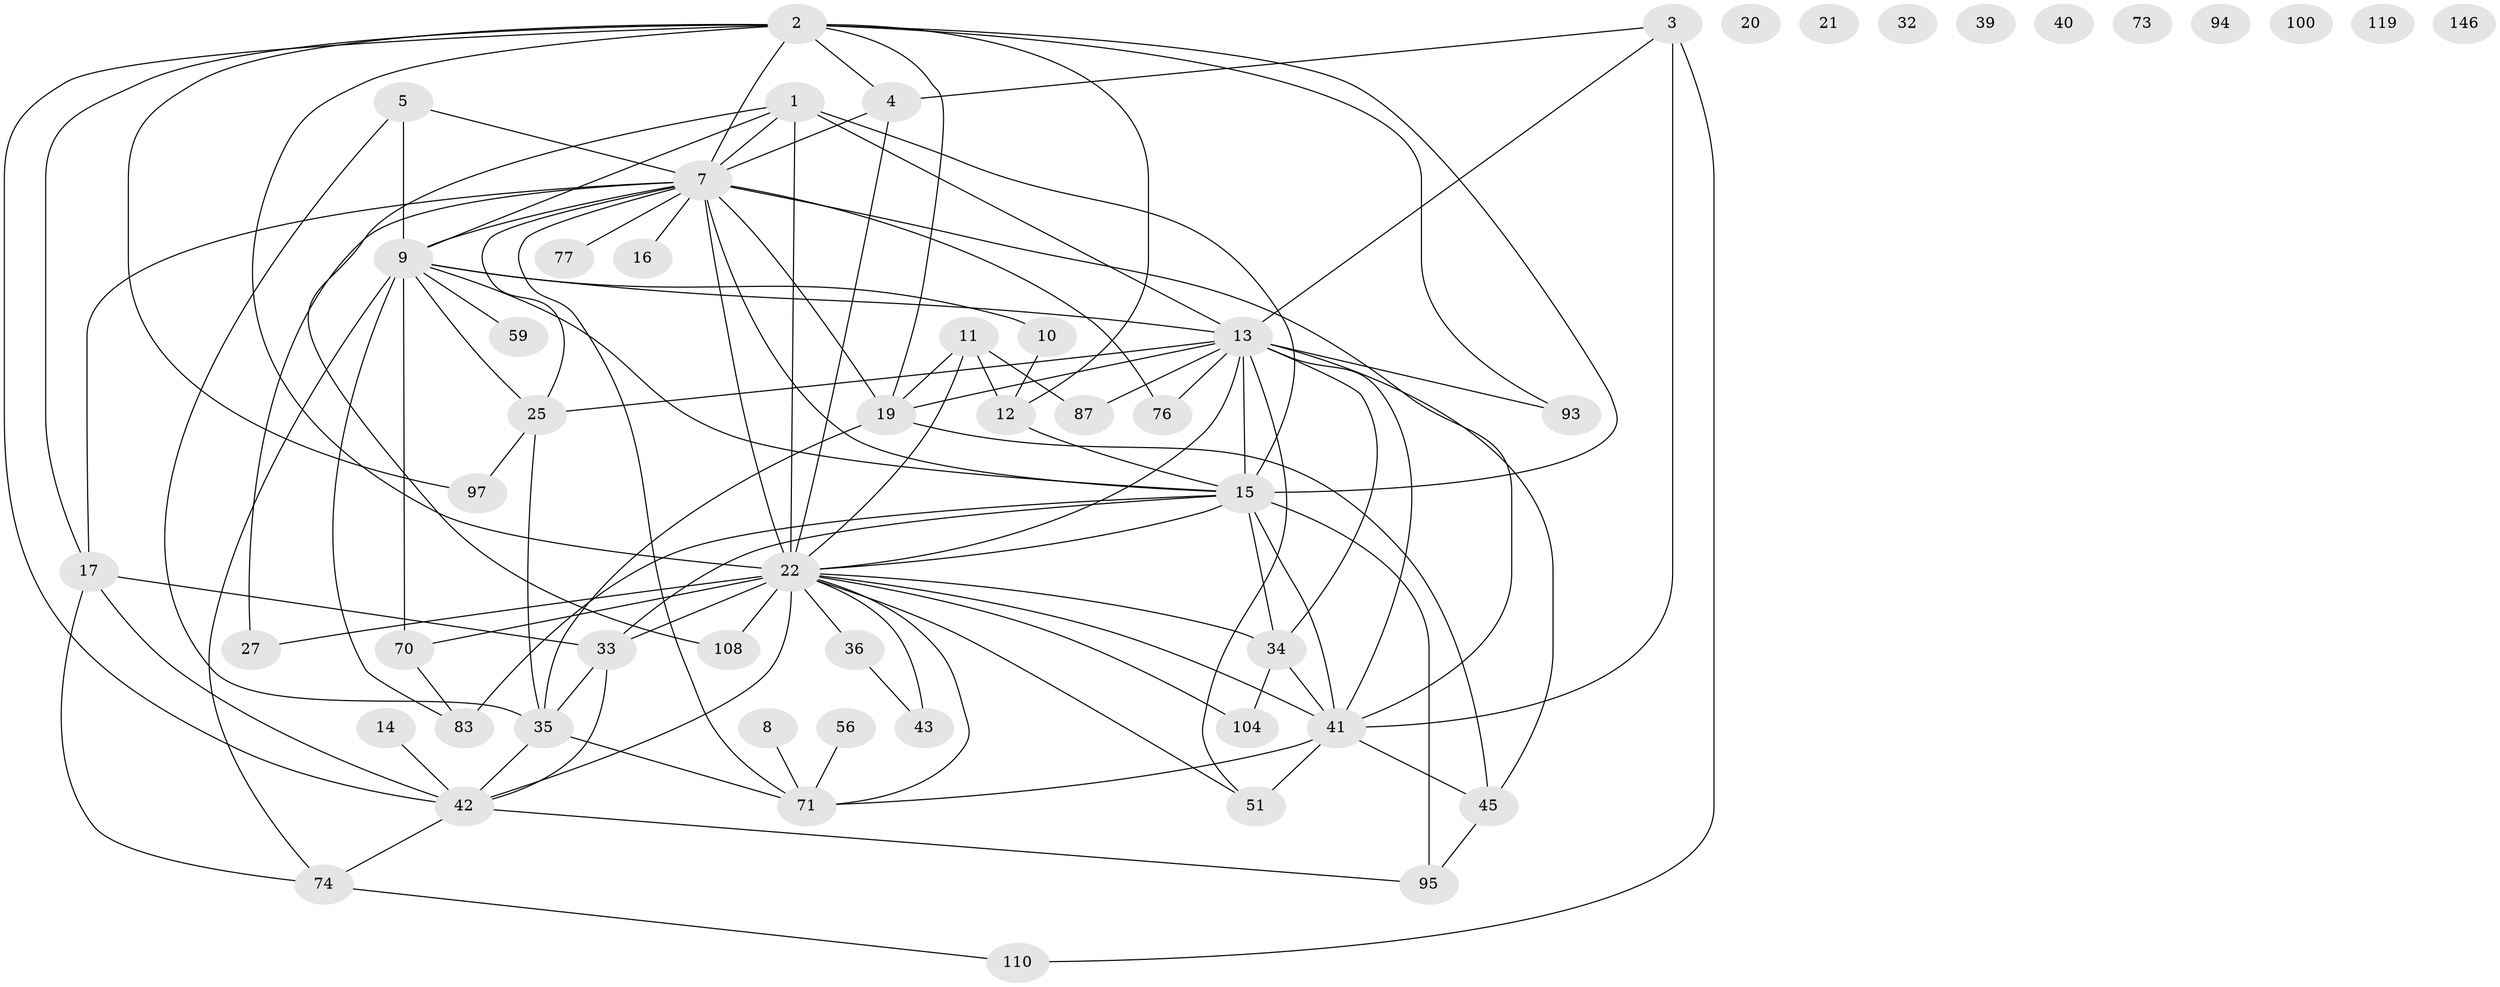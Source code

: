 // original degree distribution, {4: 0.19047619047619047, 1: 0.1292517006802721, 2: 0.23809523809523808, 5: 0.1360544217687075, 0: 0.061224489795918366, 6: 0.05442176870748299, 3: 0.16326530612244897, 8: 0.02040816326530612, 7: 0.006802721088435374}
// Generated by graph-tools (version 1.1) at 2025/16/03/04/25 18:16:27]
// undirected, 54 vertices, 105 edges
graph export_dot {
graph [start="1"]
  node [color=gray90,style=filled];
  1 [super="+120+50+57"];
  2 [super="+6"];
  3 [super="+130+30"];
  4;
  5 [super="+126+78"];
  7 [super="+60+112+44"];
  8;
  9 [super="+65+52"];
  10 [super="+55"];
  11 [super="+23+28"];
  12 [super="+127+143+26"];
  13 [super="+29+31"];
  14;
  15 [super="+109+24+89"];
  16 [super="+134"];
  17 [super="+106"];
  19 [super="+125+98"];
  20;
  21 [super="+123"];
  22 [super="+48+85+37+80"];
  25 [super="+67"];
  27 [super="+69"];
  32;
  33 [super="+84"];
  34 [super="+62+72"];
  35 [super="+54+46"];
  36;
  39;
  40;
  41 [super="+144+75+53+49"];
  42 [super="+58+139"];
  43 [super="+81"];
  45 [super="+66"];
  51;
  56;
  59;
  70;
  71 [super="+116+131"];
  73;
  74 [super="+141"];
  76 [super="+82"];
  77;
  83 [super="+86+88"];
  87 [super="+96"];
  93;
  94;
  95;
  97;
  100;
  104;
  108 [super="+118"];
  110;
  119;
  146;
  1 -- 9;
  1 -- 7 [weight=2];
  1 -- 108;
  1 -- 13;
  1 -- 22 [weight=2];
  1 -- 15;
  2 -- 97;
  2 -- 4;
  2 -- 7 [weight=2];
  2 -- 42;
  2 -- 12;
  2 -- 17;
  2 -- 19;
  2 -- 93 [weight=2];
  2 -- 22;
  2 -- 15;
  3 -- 41 [weight=2];
  3 -- 4;
  3 -- 110;
  3 -- 13;
  4 -- 7;
  4 -- 22;
  5 -- 9;
  5 -- 7;
  5 -- 35;
  7 -- 16 [weight=2];
  7 -- 15 [weight=3];
  7 -- 9;
  7 -- 77;
  7 -- 22 [weight=4];
  7 -- 71;
  7 -- 76;
  7 -- 19;
  7 -- 25;
  7 -- 17;
  7 -- 41;
  7 -- 27;
  8 -- 71;
  9 -- 70;
  9 -- 74;
  9 -- 25;
  9 -- 59;
  9 -- 83;
  9 -- 15 [weight=2];
  9 -- 10;
  9 -- 13;
  10 -- 12;
  11 -- 87;
  11 -- 19;
  11 -- 22 [weight=2];
  11 -- 12;
  12 -- 15;
  13 -- 87;
  13 -- 25;
  13 -- 34;
  13 -- 41;
  13 -- 76;
  13 -- 45;
  13 -- 15 [weight=4];
  13 -- 19;
  13 -- 51;
  13 -- 93;
  13 -- 22 [weight=2];
  14 -- 42;
  15 -- 95 [weight=2];
  15 -- 34;
  15 -- 33 [weight=2];
  15 -- 41;
  15 -- 83 [weight=2];
  15 -- 22;
  17 -- 42;
  17 -- 74;
  17 -- 33 [weight=2];
  19 -- 45;
  19 -- 35;
  22 -- 71;
  22 -- 108;
  22 -- 34;
  22 -- 36;
  22 -- 41;
  22 -- 42;
  22 -- 27;
  22 -- 33 [weight=3];
  22 -- 104;
  22 -- 43;
  22 -- 51;
  22 -- 70;
  25 -- 97;
  25 -- 35;
  33 -- 42;
  33 -- 35;
  34 -- 104;
  34 -- 41;
  35 -- 71;
  35 -- 42;
  36 -- 43;
  41 -- 51 [weight=2];
  41 -- 45;
  41 -- 71;
  42 -- 74;
  42 -- 95;
  45 -- 95;
  56 -- 71;
  70 -- 83;
  74 -- 110;
}
